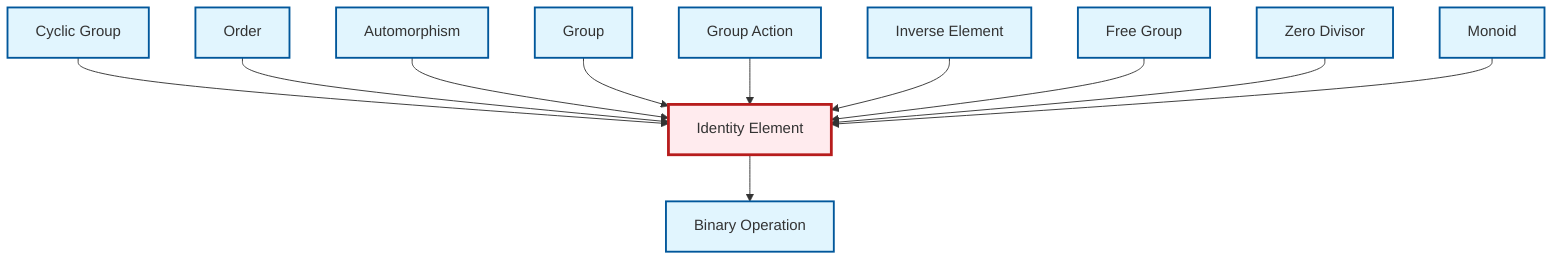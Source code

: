 graph TD
    classDef definition fill:#e1f5fe,stroke:#01579b,stroke-width:2px
    classDef theorem fill:#f3e5f5,stroke:#4a148c,stroke-width:2px
    classDef axiom fill:#fff3e0,stroke:#e65100,stroke-width:2px
    classDef example fill:#e8f5e9,stroke:#1b5e20,stroke-width:2px
    classDef current fill:#ffebee,stroke:#b71c1c,stroke-width:3px
    def-cyclic-group["Cyclic Group"]:::definition
    def-automorphism["Automorphism"]:::definition
    def-binary-operation["Binary Operation"]:::definition
    def-zero-divisor["Zero Divisor"]:::definition
    def-identity-element["Identity Element"]:::definition
    def-group["Group"]:::definition
    def-free-group["Free Group"]:::definition
    def-monoid["Monoid"]:::definition
    def-inverse-element["Inverse Element"]:::definition
    def-order["Order"]:::definition
    def-group-action["Group Action"]:::definition
    def-cyclic-group --> def-identity-element
    def-order --> def-identity-element
    def-identity-element --> def-binary-operation
    def-automorphism --> def-identity-element
    def-group --> def-identity-element
    def-group-action --> def-identity-element
    def-inverse-element --> def-identity-element
    def-free-group --> def-identity-element
    def-zero-divisor --> def-identity-element
    def-monoid --> def-identity-element
    class def-identity-element current